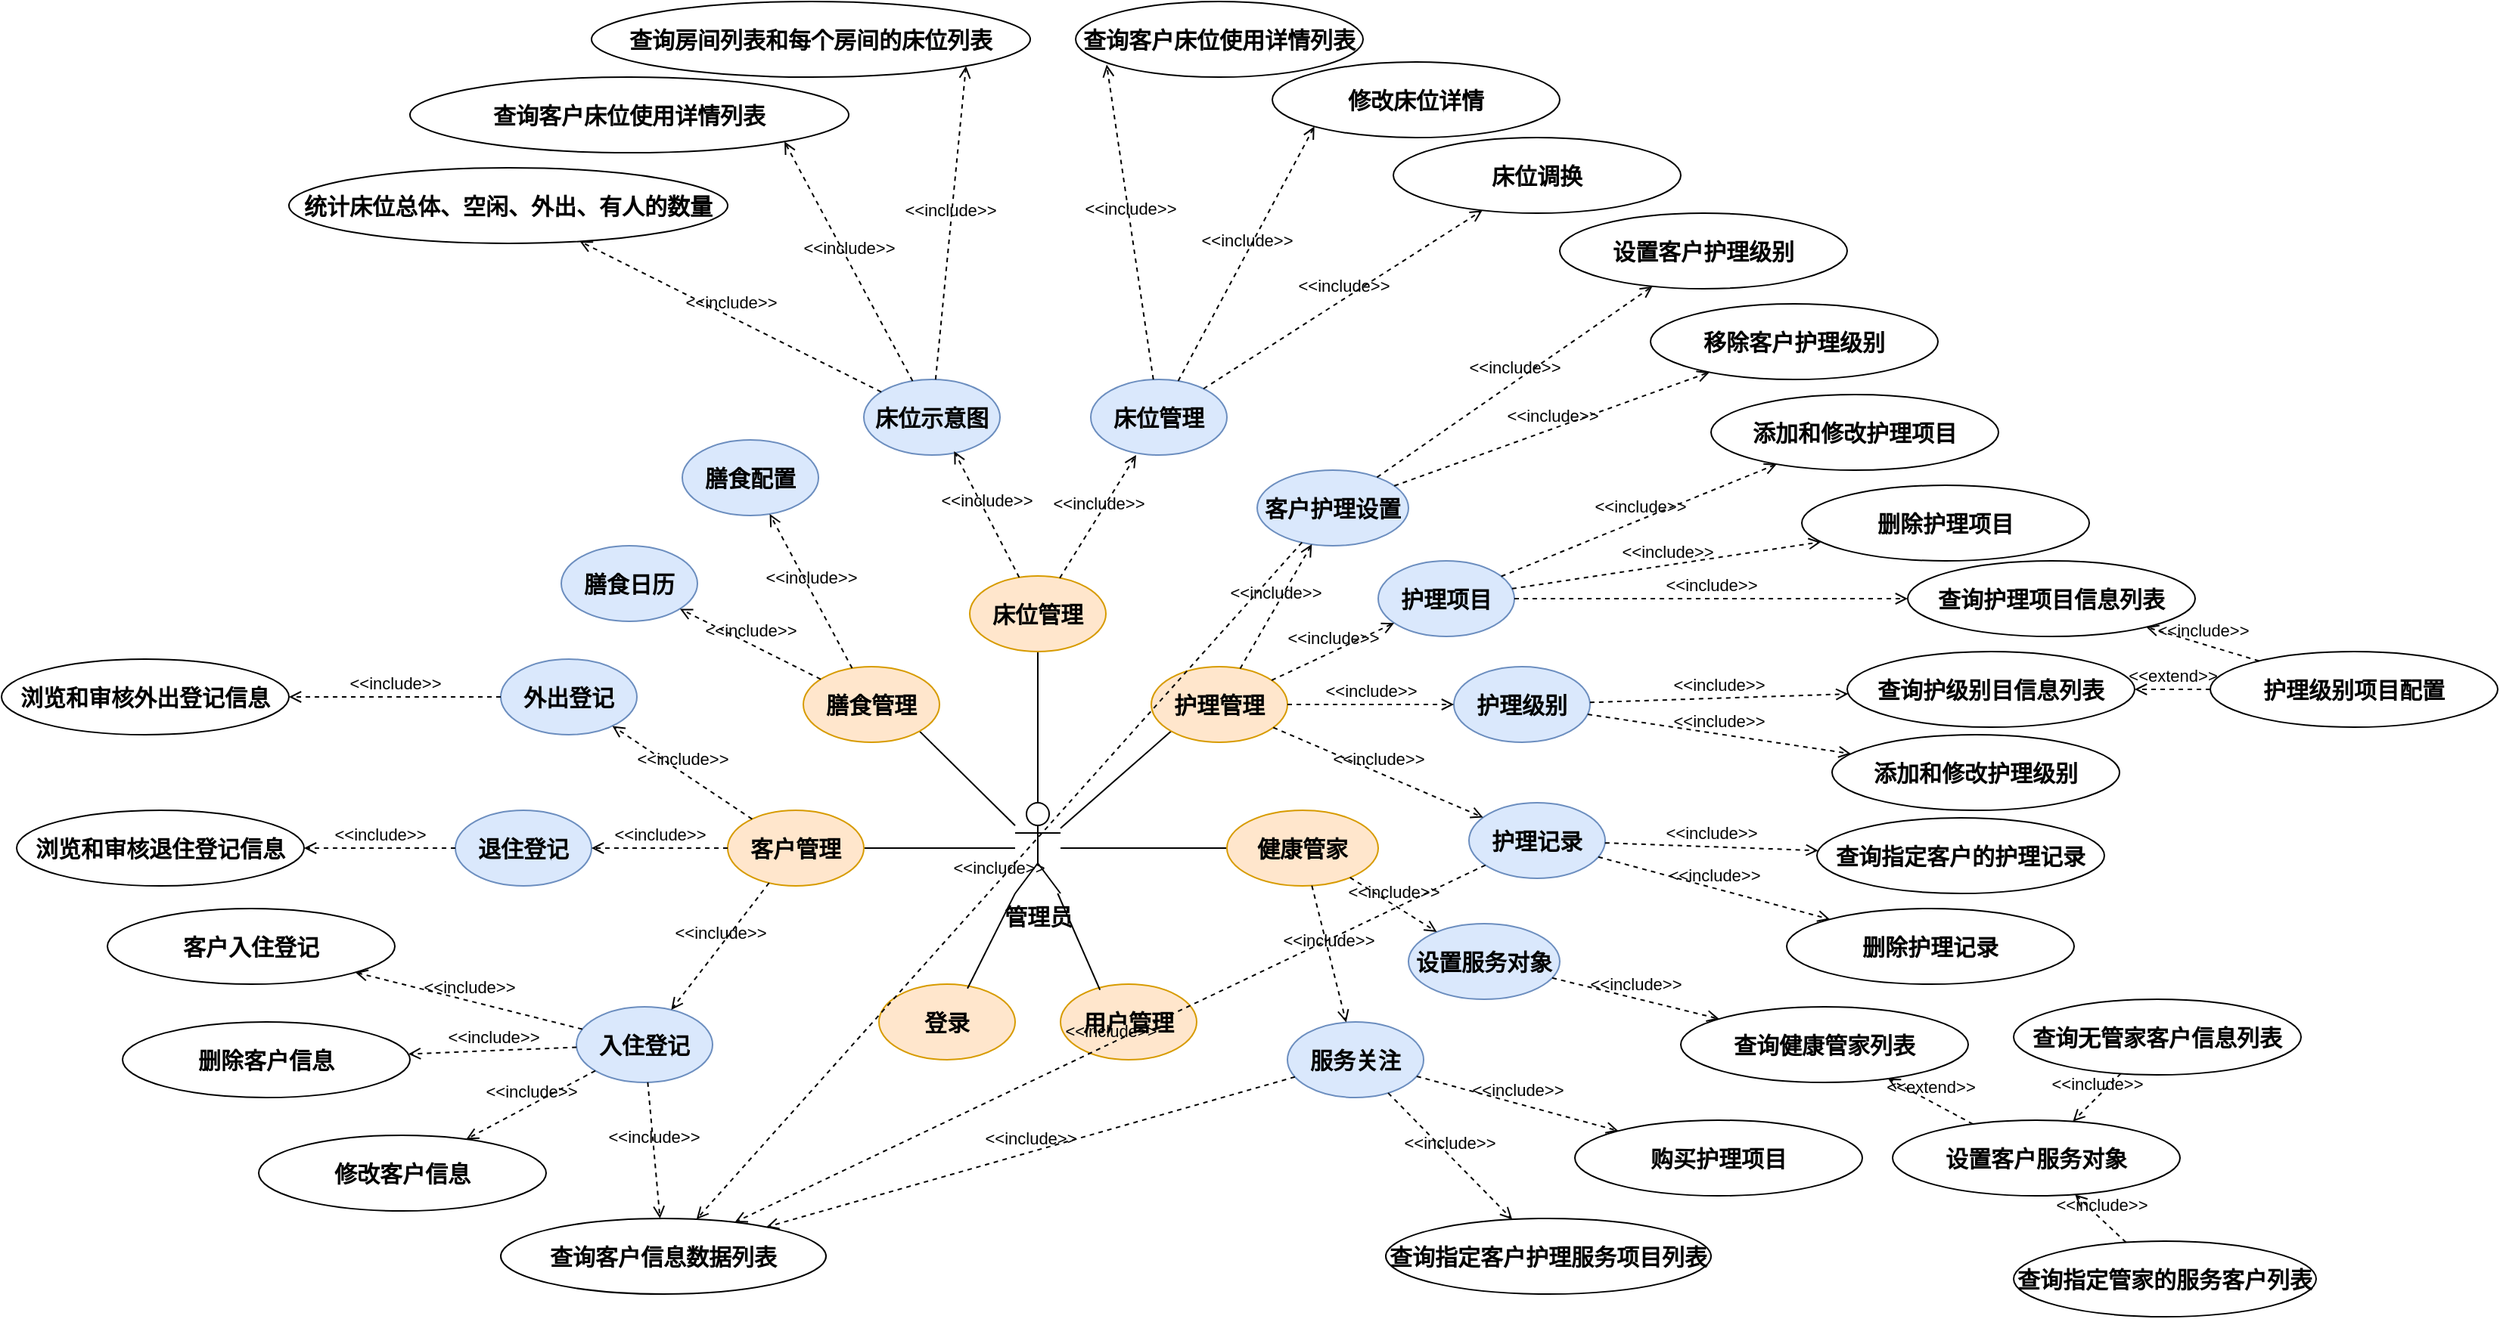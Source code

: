<mxfile>
    <diagram id="ldZKe99a0s3TlZ5kp_Uz" name="第 1 页">
        <mxGraphModel dx="2807" dy="2289" grid="1" gridSize="10" guides="1" tooltips="1" connect="1" arrows="1" fold="1" page="1" pageScale="1" pageWidth="827" pageHeight="1169" math="0" shadow="0">
            <root>
                <mxCell id="0"/>
                <mxCell id="1" parent="0"/>
                <mxCell id="337" style="edgeStyle=none;html=1;entryX=0.5;entryY=1;entryDx=0;entryDy=0;endArrow=none;endFill=0;" parent="1" source="2" target="278" edge="1">
                    <mxGeometry relative="1" as="geometry"/>
                </mxCell>
                <mxCell id="338" style="edgeStyle=none;html=1;entryX=0;entryY=1;entryDx=0;entryDy=0;endArrow=none;endFill=0;" parent="1" source="2" target="290" edge="1">
                    <mxGeometry relative="1" as="geometry"/>
                </mxCell>
                <mxCell id="339" style="edgeStyle=none;html=1;entryX=0;entryY=0.5;entryDx=0;entryDy=0;endArrow=none;endFill=0;" parent="1" source="2" target="291" edge="1">
                    <mxGeometry relative="1" as="geometry"/>
                </mxCell>
                <mxCell id="342" style="edgeStyle=none;html=1;endArrow=none;endFill=0;" parent="1" source="2" target="293" edge="1">
                    <mxGeometry relative="1" as="geometry"/>
                </mxCell>
                <mxCell id="343" style="edgeStyle=none;html=1;entryX=1;entryY=1;entryDx=0;entryDy=0;endArrow=none;endFill=0;" parent="1" source="2" target="294" edge="1">
                    <mxGeometry relative="1" as="geometry"/>
                </mxCell>
                <mxCell id="2" value="管理员&lt;div&gt;&lt;br&gt;&lt;/div&gt;" style="shape=umlActor;verticalLabelPosition=bottom;verticalAlign=top;html=1;fontStyle=1;fontSize=15;" parent="1" vertex="1">
                    <mxGeometry x="340" y="360" width="30" height="60" as="geometry"/>
                </mxCell>
                <mxCell id="277" value="登录" style="ellipse;whiteSpace=wrap;html=1;fontSize=15;fontStyle=1;fillColor=#ffe6cc;strokeColor=#d79b00;" parent="1" vertex="1">
                    <mxGeometry x="250" y="480" width="90" height="50" as="geometry"/>
                </mxCell>
                <mxCell id="278" value="床位管理" style="ellipse;whiteSpace=wrap;html=1;fontSize=15;fontStyle=1;fillColor=#ffe6cc;strokeColor=#d79b00;" parent="1" vertex="1">
                    <mxGeometry x="310" y="210" width="90" height="50" as="geometry"/>
                </mxCell>
                <mxCell id="290" value="护理管理" style="ellipse;whiteSpace=wrap;html=1;fontSize=15;fontStyle=1;fillColor=#ffe6cc;strokeColor=#d79b00;" parent="1" vertex="1">
                    <mxGeometry x="430" y="270" width="90" height="50" as="geometry"/>
                </mxCell>
                <mxCell id="291" value="健康管家" style="ellipse;whiteSpace=wrap;html=1;fontSize=15;fontStyle=1;fillColor=#ffe6cc;strokeColor=#d79b00;" parent="1" vertex="1">
                    <mxGeometry x="480" y="365" width="100" height="50" as="geometry"/>
                </mxCell>
                <mxCell id="292" value="用户管理" style="ellipse;whiteSpace=wrap;html=1;fontSize=15;fontStyle=1;fillColor=#ffe6cc;strokeColor=#d79b00;" parent="1" vertex="1">
                    <mxGeometry x="370" y="480" width="90" height="50" as="geometry"/>
                </mxCell>
                <mxCell id="293" value="客户管理" style="ellipse;whiteSpace=wrap;html=1;fontSize=15;fontStyle=1;fillColor=#ffe6cc;strokeColor=#d79b00;" parent="1" vertex="1">
                    <mxGeometry x="150" y="365" width="90" height="50" as="geometry"/>
                </mxCell>
                <mxCell id="294" value="膳食管理" style="ellipse;whiteSpace=wrap;html=1;fontSize=15;fontStyle=1;fillColor=#ffe6cc;strokeColor=#d79b00;" parent="1" vertex="1">
                    <mxGeometry x="200" y="270" width="90" height="50" as="geometry"/>
                </mxCell>
                <mxCell id="340" style="edgeStyle=none;html=1;entryX=0.29;entryY=0.076;entryDx=0;entryDy=0;entryPerimeter=0;endArrow=none;endFill=0;" parent="1" source="2" target="292" edge="1">
                    <mxGeometry relative="1" as="geometry"/>
                </mxCell>
                <mxCell id="341" style="edgeStyle=none;html=1;entryX=0.65;entryY=0.057;entryDx=0;entryDy=0;entryPerimeter=0;endArrow=none;endFill=0;" parent="1" source="2" target="277" edge="1">
                    <mxGeometry relative="1" as="geometry"/>
                </mxCell>
                <mxCell id="344" value="床位示意图" style="ellipse;whiteSpace=wrap;html=1;fontSize=15;fontStyle=1;fillColor=#dae8fc;strokeColor=#6c8ebf;" parent="1" vertex="1">
                    <mxGeometry x="240" y="80" width="90" height="50" as="geometry"/>
                </mxCell>
                <mxCell id="345" value="床位管理" style="ellipse;whiteSpace=wrap;html=1;fontSize=15;fontStyle=1;fillColor=#dae8fc;strokeColor=#6c8ebf;" parent="1" vertex="1">
                    <mxGeometry x="390" y="80" width="90" height="50" as="geometry"/>
                </mxCell>
                <mxCell id="346" value="&amp;lt;&amp;lt;include&amp;gt;&amp;gt;" style="html=1;verticalAlign=bottom;labelBackgroundColor=none;endArrow=open;endFill=0;dashed=1;entryX=0.663;entryY=0.949;entryDx=0;entryDy=0;entryPerimeter=0;" parent="1" source="278" target="344" edge="1">
                    <mxGeometry width="160" relative="1" as="geometry">
                        <mxPoint x="480" y="220" as="sourcePoint"/>
                        <mxPoint x="640" y="220" as="targetPoint"/>
                    </mxGeometry>
                </mxCell>
                <mxCell id="347" value="&amp;lt;&amp;lt;include&amp;gt;&amp;gt;" style="html=1;verticalAlign=bottom;labelBackgroundColor=none;endArrow=open;endFill=0;dashed=1;entryX=0.333;entryY=1;entryDx=0;entryDy=0;entryPerimeter=0;" parent="1" source="278" target="345" edge="1">
                    <mxGeometry width="160" relative="1" as="geometry">
                        <mxPoint x="613" y="234" as="sourcePoint"/>
                        <mxPoint x="570" y="150" as="targetPoint"/>
                    </mxGeometry>
                </mxCell>
                <mxCell id="348" value="客户护理设置" style="ellipse;whiteSpace=wrap;html=1;fontSize=15;fontStyle=1;fillColor=#dae8fc;strokeColor=#6c8ebf;" parent="1" vertex="1">
                    <mxGeometry x="500" y="140" width="100" height="50" as="geometry"/>
                </mxCell>
                <mxCell id="349" value="护理项目&lt;span style=&quot;font-family: monospace; font-size: 0px; font-weight: 400; text-align: start; text-wrap-mode: nowrap;&quot;&gt;%3CmxGraphModel%3E%3Croot%3E%3CmxCell%20id%3D%220%22%2F%3E%3CmxCell%20id%3D%221%22%20parent%3D%220%22%2F%3E%3CmxCell%20id%3D%222%22%20value%3D%22%E5%BA%8A%E4%BD%8D%E7%AE%A1%E7%90%86%22%20style%3D%22ellipse%3BwhiteSpace%3Dwrap%3Bhtml%3D1%3BfontSize%3D15%3BfontStyle%3D1%3BfillColor%3D%23dae8fc%3BstrokeColor%3D%236c8ebf%3B%22%20vertex%3D%221%22%20parent%3D%221%22%3E%3CmxGeometry%20x%3D%22390%22%20y%3D%2280%22%20width%3D%2290%22%20height%3D%2250%22%20as%3D%22geometry%22%2F%3E%3C%2FmxCell%3E%3C%2Froot%3E%3C%2FmxGraphModel%3E&lt;/span&gt;" style="ellipse;whiteSpace=wrap;html=1;fontSize=15;fontStyle=1;fillColor=#dae8fc;strokeColor=#6c8ebf;" parent="1" vertex="1">
                    <mxGeometry x="580" y="200" width="90" height="50" as="geometry"/>
                </mxCell>
                <mxCell id="350" value="护理级&lt;span style=&quot;font-family: monospace; font-size: 0px; font-weight: 400; text-align: start; text-wrap-mode: nowrap;&quot;&gt;%3CmxGraphModel%3E%3Croot%3E%3CmxCell%20id%3D%220%22%2F%3E%3CmxCell%20id%3D%221%22%20parent%3D%220%22%2F%3E%3CmxCell%20id%3D%222%22%20value%3D%22%E6%8A%A4%E7%90%86%E9%A1%B9%E7%9B%AE%26lt%3Bspan%20style%3D%26quot%3Bfont-family%3A%20monospace%3B%20font-size%3A%200px%3B%20font-weight%3A%20400%3B%20text-align%3A%20start%3B%20text-wrap-mode%3A%20nowrap%3B%26quot%3B%26gt%3B%253CmxGraphModel%253E%253Croot%253E%253CmxCell%2520id%253D%25220%2522%252F%253E%253CmxCell%2520id%253D%25221%2522%2520parent%253D%25220%2522%252F%253E%253CmxCell%2520id%253D%25222%2522%2520value%253D%2522%25E5%25BA%258A%25E4%25BD%258D%25E7%25AE%25A1%25E7%2590%2586%2522%2520style%253D%2522ellipse%253BwhiteSpace%253Dwrap%253Bhtml%253D1%253BfontSize%253D15%253BfontStyle%253D1%253BfillColor%253D%2523dae8fc%253BstrokeColor%253D%25236c8ebf%253B%2522%2520vertex%253D%25221%2522%2520parent%253D%25221%2522%253E%253CmxGeometry%2520x%253D%2522390%2522%2520y%253D%252280%2522%2520width%253D%252290%2522%2520height%253D%252250%2522%2520as%253D%2522geometry%2522%252F%253E%253C%252FmxCell%253E%253C%252Froot%253E%253C%252FmxGraphModel%253E%26lt%3B%2Fspan%26gt%3B%22%20style%3D%22ellipse%3BwhiteSpace%3Dwrap%3Bhtml%3D1%3BfontSize%3D15%3BfontStyle%3D1%3BfillColor%3D%23dae8fc%3BstrokeColor%3D%236c8ebf%3B%22%20vertex%3D%221%22%20parent%3D%221%22%3E%3CmxGeometry%20x%3D%22670%22%20y%3D%22260%22%20width%3D%2290%22%20height%3D%2250%22%20as%3D%22geometry%22%2F%3E%3C%2FmxCell%3E%3C%2Froot%3E%3C%2FmxGraphModel%3E&lt;/span&gt;别&lt;span style=&quot;font-family: monospace; font-size: 0px; font-weight: 400; text-align: start; text-wrap-mode: nowrap;&quot;&gt;%3CmxGraphModel%3E%3Croot%3E%3CmxCell%20id%3D%220%22%2F%3E%3CmxCell%20id%3D%221%22%20parent%3D%220%22%2F%3E%3CmxCell%20id%3D%222%22%20value%3D%22%E5%BA%8A%E4%BD%8D%E7%AE%A1%E7%90%86%22%20style%3D%22ellipse%3BwhiteSpace%3Dwrap%3Bhtml%3D1%3BfontSize%3D15%3BfontStyle%3D1%3BfillColor%3D%23dae8fc%3BstrokeColor%3D%236c8ebf%3B%22%20vertex%3D%221%22%20parent%3D%221%22%3E%3CmxGeometry%20x%3D%22390%22%20y%3D%2280%22%20width%3D%2290%22%20height%3D%2250%22%20as%3D%22geometry%22%2F%3E%3C%2FmxCell%3E%3C%2Froot%3E%3C%2FmxGraphModel%&lt;/span&gt;" style="ellipse;whiteSpace=wrap;html=1;fontSize=15;fontStyle=1;fillColor=#dae8fc;strokeColor=#6c8ebf;" parent="1" vertex="1">
                    <mxGeometry x="630" y="270" width="90" height="50" as="geometry"/>
                </mxCell>
                <mxCell id="351" value="护理记录" style="ellipse;whiteSpace=wrap;html=1;fontSize=15;fontStyle=1;fillColor=#dae8fc;strokeColor=#6c8ebf;" parent="1" vertex="1">
                    <mxGeometry x="640" y="360" width="90" height="50" as="geometry"/>
                </mxCell>
                <mxCell id="352" value="设置服务对象" style="ellipse;whiteSpace=wrap;html=1;fontSize=15;fontStyle=1;fillColor=#dae8fc;strokeColor=#6c8ebf;" parent="1" vertex="1">
                    <mxGeometry x="600" y="440" width="100" height="50" as="geometry"/>
                </mxCell>
                <mxCell id="353" value="服务关注" style="ellipse;whiteSpace=wrap;html=1;fontSize=15;fontStyle=1;fillColor=#dae8fc;strokeColor=#6c8ebf;" parent="1" vertex="1">
                    <mxGeometry x="520" y="505" width="90" height="50" as="geometry"/>
                </mxCell>
                <mxCell id="354" value="膳食配&lt;span style=&quot;font-family: monospace; font-size: 0px; font-weight: 400; text-align: start; text-wrap-mode: nowrap;&quot;&gt;%3CmxGraphModel%3E%3Croot%3E%3CmxCell%20id%3D%220%22%2F%3E%3CmxCell%20id%3D%221%22%20parent%3D%220%22%2F%3E%3CmxCell%20id%3D%222%22%20value%3D%22%E5%BA%8A%E4%BD%8D%E7%AE%A1%E7%90%86%22%20style%3D%22ellipse%3BwhiteSpace%3Dwrap%3Bhtml%3D1%3BfontSize%3D15%3BfontStyle%3D1%3BfillColor%3D%23dae8fc%3BstrokeColor%3D%236c8ebf%3B%22%20vertex%3D%221%22%20parent%3D%221%22%3E%3CmxGeometry%20x%3D%22390%22%20y%3D%2280%22%20width%3D%2290%22%20height%3D%2250%22%20as%3D%22geometry%22%2F%3E%3C%2FmxCell%3E%3C%2Froot%3E%3C%2FmxGraphModel%3E&lt;/span&gt;置" style="ellipse;whiteSpace=wrap;html=1;fontSize=15;fontStyle=1;fillColor=#dae8fc;strokeColor=#6c8ebf;" parent="1" vertex="1">
                    <mxGeometry x="120" y="120" width="90" height="50" as="geometry"/>
                </mxCell>
                <mxCell id="355" value="膳食日历&lt;span style=&quot;font-family: monospace; font-size: 0px; font-weight: 400; text-align: start; text-wrap-mode: nowrap;&quot;&gt;%3CmxGraphModel%3E%3Croot%3E%3CmxCell%20id%3D%220%22%2F%3E%3CmxCell%20id%3D%221%22%20parent%3D%220%22%2F%3E%3CmxCell%20id%3D%222%22%20value%3D%22%E5%BA%8A%E4%BD%8D%E7%AE%A1%E7%90%86%22%20style%3D%22ellipse%3BwhiteSpace%3Dwrap%3Bhtml%3D1%3BfontSize%3D15%3BfontStyle%3D1%3BfillColor%3D%23dae8fc%3BstrokeColor%3D%236c8ebf%3B%22%20vertex%3D%221%22%20parent%3D%221%22%3E%3CmxGeometry%20x%3D%22390%22%20y%3D%2280%22%20width%3D%2290%22%20height%3D%2250%22%20as%3D%22geometry%22%2F%3E%3C%2FmxCell%3E%3C%2Froot%3E%3C%2FmxGraphModel%&lt;/span&gt;" style="ellipse;whiteSpace=wrap;html=1;fontSize=15;fontStyle=1;fillColor=#dae8fc;strokeColor=#6c8ebf;" parent="1" vertex="1">
                    <mxGeometry x="40" y="190" width="90" height="50" as="geometry"/>
                </mxCell>
                <mxCell id="356" value="外出登记" style="ellipse;whiteSpace=wrap;html=1;fontSize=15;fontStyle=1;fillColor=#dae8fc;strokeColor=#6c8ebf;" parent="1" vertex="1">
                    <mxGeometry y="265" width="90" height="50" as="geometry"/>
                </mxCell>
                <mxCell id="357" value="退住登记" style="ellipse;whiteSpace=wrap;html=1;fontSize=15;fontStyle=1;fillColor=#dae8fc;strokeColor=#6c8ebf;" parent="1" vertex="1">
                    <mxGeometry x="-30" y="365" width="90" height="50" as="geometry"/>
                </mxCell>
                <mxCell id="358" value="入住登记" style="ellipse;whiteSpace=wrap;html=1;fontSize=15;fontStyle=1;fillColor=#dae8fc;strokeColor=#6c8ebf;" parent="1" vertex="1">
                    <mxGeometry x="50" y="495" width="90" height="50" as="geometry"/>
                </mxCell>
                <mxCell id="360" value="统计床位总体、空闲、外出、有人的数量" style="ellipse;whiteSpace=wrap;html=1;fontSize=15;fontStyle=1;" parent="1" vertex="1">
                    <mxGeometry x="-140" y="-60" width="290" height="50" as="geometry"/>
                </mxCell>
                <mxCell id="361" value="&amp;lt;&amp;lt;include&amp;gt;&amp;gt;" style="html=1;verticalAlign=bottom;labelBackgroundColor=none;endArrow=open;endFill=0;dashed=1;" parent="1" source="344" target="360" edge="1">
                    <mxGeometry width="160" relative="1" as="geometry">
                        <mxPoint x="243" y="64" as="sourcePoint"/>
                        <mxPoint x="200" y="-20" as="targetPoint"/>
                    </mxGeometry>
                </mxCell>
                <mxCell id="362" value="查询客户床位使用详情列表" style="ellipse;whiteSpace=wrap;html=1;fontSize=15;fontStyle=1;" parent="1" vertex="1">
                    <mxGeometry x="-60" y="-120" width="290" height="50" as="geometry"/>
                </mxCell>
                <mxCell id="363" value="查询房间列表和每个房间的床位列表" style="ellipse;whiteSpace=wrap;html=1;fontSize=15;fontStyle=1;" parent="1" vertex="1">
                    <mxGeometry x="60" y="-170" width="290" height="50" as="geometry"/>
                </mxCell>
                <mxCell id="364" value="&amp;lt;&amp;lt;include&amp;gt;&amp;gt;" style="html=1;verticalAlign=bottom;labelBackgroundColor=none;endArrow=open;endFill=0;dashed=1;entryX=1;entryY=1;entryDx=0;entryDy=0;" parent="1" source="344" target="362" edge="1">
                    <mxGeometry width="160" relative="1" as="geometry">
                        <mxPoint x="321" y="29" as="sourcePoint"/>
                        <mxPoint x="169" y="-50" as="targetPoint"/>
                    </mxGeometry>
                </mxCell>
                <mxCell id="365" value="&amp;lt;&amp;lt;include&amp;gt;&amp;gt;" style="html=1;verticalAlign=bottom;labelBackgroundColor=none;endArrow=open;endFill=0;dashed=1;entryX=1;entryY=1;entryDx=0;entryDy=0;" parent="1" source="344" target="363" edge="1">
                    <mxGeometry width="160" relative="1" as="geometry">
                        <mxPoint x="310" y="57.5" as="sourcePoint"/>
                        <mxPoint x="228" y="-87.5" as="targetPoint"/>
                    </mxGeometry>
                </mxCell>
                <mxCell id="366" value="查询客户床位使用详情列表" style="ellipse;whiteSpace=wrap;html=1;fontSize=15;fontStyle=1;" parent="1" vertex="1">
                    <mxGeometry x="380" y="-170" width="190" height="50" as="geometry"/>
                </mxCell>
                <mxCell id="367" value="修改床位详情" style="ellipse;whiteSpace=wrap;html=1;fontSize=15;fontStyle=1;" parent="1" vertex="1">
                    <mxGeometry x="510" y="-130" width="190" height="50" as="geometry"/>
                </mxCell>
                <mxCell id="368" value="床位调换" style="ellipse;whiteSpace=wrap;html=1;fontSize=15;fontStyle=1;" parent="1" vertex="1">
                    <mxGeometry x="590" y="-80" width="190" height="50" as="geometry"/>
                </mxCell>
                <mxCell id="369" value="&amp;lt;&amp;lt;include&amp;gt;&amp;gt;" style="html=1;verticalAlign=bottom;labelBackgroundColor=none;endArrow=open;endFill=0;dashed=1;" parent="1" source="345" target="368" edge="1">
                    <mxGeometry width="160" relative="1" as="geometry">
                        <mxPoint x="291" y="90" as="sourcePoint"/>
                        <mxPoint x="258" y="-117" as="targetPoint"/>
                    </mxGeometry>
                </mxCell>
                <mxCell id="370" value="&amp;lt;&amp;lt;include&amp;gt;&amp;gt;" style="html=1;verticalAlign=bottom;labelBackgroundColor=none;endArrow=open;endFill=0;dashed=1;entryX=0;entryY=1;entryDx=0;entryDy=0;" parent="1" source="345" target="367" edge="1">
                    <mxGeometry width="160" relative="1" as="geometry">
                        <mxPoint x="468" y="94" as="sourcePoint"/>
                        <mxPoint x="539" y="29" as="targetPoint"/>
                    </mxGeometry>
                </mxCell>
                <mxCell id="371" value="&amp;lt;&amp;lt;include&amp;gt;&amp;gt;" style="html=1;verticalAlign=bottom;labelBackgroundColor=none;endArrow=open;endFill=0;dashed=1;entryX=0.108;entryY=0.836;entryDx=0;entryDy=0;entryPerimeter=0;" parent="1" source="345" target="366" edge="1">
                    <mxGeometry width="160" relative="1" as="geometry">
                        <mxPoint x="478" y="104" as="sourcePoint"/>
                        <mxPoint x="549" y="39" as="targetPoint"/>
                    </mxGeometry>
                </mxCell>
                <mxCell id="372" value="&amp;lt;&amp;lt;include&amp;gt;&amp;gt;" style="html=1;verticalAlign=bottom;labelBackgroundColor=none;endArrow=open;endFill=0;dashed=1;" parent="1" source="290" target="348" edge="1">
                    <mxGeometry width="160" relative="1" as="geometry">
                        <mxPoint x="474" y="96" as="sourcePoint"/>
                        <mxPoint x="579" y="28" as="targetPoint"/>
                    </mxGeometry>
                </mxCell>
                <mxCell id="373" value="&amp;lt;&amp;lt;include&amp;gt;&amp;gt;" style="html=1;verticalAlign=bottom;labelBackgroundColor=none;endArrow=open;endFill=0;dashed=1;" parent="1" source="290" target="349" edge="1">
                    <mxGeometry width="160" relative="1" as="geometry">
                        <mxPoint x="490" y="281" as="sourcePoint"/>
                        <mxPoint x="545" y="199" as="targetPoint"/>
                    </mxGeometry>
                </mxCell>
                <mxCell id="374" value="&amp;lt;&amp;lt;include&amp;gt;&amp;gt;" style="html=1;verticalAlign=bottom;labelBackgroundColor=none;endArrow=open;endFill=0;dashed=1;" parent="1" source="290" target="350" edge="1">
                    <mxGeometry width="160" relative="1" as="geometry">
                        <mxPoint x="500" y="291" as="sourcePoint"/>
                        <mxPoint x="555" y="209" as="targetPoint"/>
                    </mxGeometry>
                </mxCell>
                <mxCell id="375" value="&amp;lt;&amp;lt;include&amp;gt;&amp;gt;" style="html=1;verticalAlign=bottom;labelBackgroundColor=none;endArrow=open;endFill=0;dashed=1;" parent="1" source="290" target="351" edge="1">
                    <mxGeometry width="160" relative="1" as="geometry">
                        <mxPoint x="510" y="301" as="sourcePoint"/>
                        <mxPoint x="565" y="219" as="targetPoint"/>
                    </mxGeometry>
                </mxCell>
                <mxCell id="377" value="设置客户护理&lt;span style=&quot;font-family: monospace; font-size: 0px; font-weight: 400; text-align: start; text-wrap-mode: nowrap;&quot;&gt;%3CmxGraphModel%3E%3Croot%3E%3CmxCell%20id%3D%220%22%2F%3E%3CmxCell%20id%3D%221%22%20parent%3D%220%22%2F%3E%3CmxCell%20id%3D%222%22%20value%3D%22%E5%BA%8A%E4%BD%8D%E8%B0%83%E6%8D%A2%22%20style%3D%22ellipse%3BwhiteSpace%3Dwrap%3Bhtml%3D1%3BfontSize%3D15%3BfontStyle%3D1%3B%22%20vertex%3D%221%22%20parent%3D%221%22%3E%3CmxGeometry%20x%3D%22510%22%20y%3D%22-30%22%20width%3D%22190%22%20height%3D%2250%22%20as%3D%22geometry%22%2F%3E%3C%2FmxCell%3E%3C%2Froot%3E%3C%2FmxGraphModel%3E&lt;/span&gt;级别" style="ellipse;whiteSpace=wrap;html=1;fontSize=15;fontStyle=1;" parent="1" vertex="1">
                    <mxGeometry x="700" y="-30" width="190" height="50" as="geometry"/>
                </mxCell>
                <mxCell id="378" value="移除客户护理&lt;span style=&quot;font-family: monospace; font-size: 0px; font-weight: 400; text-align: start; text-wrap-mode: nowrap;&quot;&gt;%3CmxGraphModel%3E%3Croot%3E%3CmxCell%20id%3D%220%22%2F%3E%3CmxCell%20id%3D%221%22%20parent%3D%220%22%2F%3E%3CmxCell%20id%3D%222%22%20value%3D%22%E5%BA%8A%E4%BD%8D%E8%B0%83%E6%8D%A2%22%20style%3D%22ellipse%3BwhiteSpace%3Dwrap%3Bhtml%3D1%3BfontSize%3D15%3BfontStyle%3D1%3B%22%20vertex%3D%221%22%20parent%3D%221%22%3E%3CmxGeometry%20x%3D%22510%22%20y%3D%22-30%22%20width%3D%22190%22%20height%3D%2250%22%20as%3D%22geometry%22%2F%3E%3C%2FmxCell%3E%3C%2Froot%3E%3C%2FmxGraphModel%3E&lt;/span&gt;级别" style="ellipse;whiteSpace=wrap;html=1;fontSize=15;fontStyle=1;" parent="1" vertex="1">
                    <mxGeometry x="760" y="30" width="190" height="50" as="geometry"/>
                </mxCell>
                <mxCell id="379" value="&amp;lt;&amp;lt;include&amp;gt;&amp;gt;" style="html=1;verticalAlign=bottom;labelBackgroundColor=none;endArrow=open;endFill=0;dashed=1;" parent="1" source="348" target="377" edge="1">
                    <mxGeometry width="160" relative="1" as="geometry">
                        <mxPoint x="472" y="95" as="sourcePoint"/>
                        <mxPoint x="574" y="19" as="targetPoint"/>
                    </mxGeometry>
                </mxCell>
                <mxCell id="380" value="&amp;lt;&amp;lt;include&amp;gt;&amp;gt;" style="html=1;verticalAlign=bottom;labelBackgroundColor=none;endArrow=open;endFill=0;dashed=1;" parent="1" source="348" target="378" edge="1">
                    <mxGeometry width="160" relative="1" as="geometry">
                        <mxPoint x="482" y="105" as="sourcePoint"/>
                        <mxPoint x="584" y="29" as="targetPoint"/>
                    </mxGeometry>
                </mxCell>
                <mxCell id="381" value="添加和修改护理项目" style="ellipse;whiteSpace=wrap;html=1;fontSize=15;fontStyle=1;" parent="1" vertex="1">
                    <mxGeometry x="800" y="90" width="190" height="50" as="geometry"/>
                </mxCell>
                <mxCell id="382" value="删除护理项目&lt;span style=&quot;font-family: monospace; font-size: 0px; font-weight: 400; text-align: start; text-wrap-mode: nowrap;&quot;&gt;%3CmxGraphModel%3E%3Croot%3E%3CmxCell%20id%3D%220%22%2F%3E%3CmxCell%20id%3D%221%22%20parent%3D%220%22%2F%3E%3CmxCell%20id%3D%222%22%20value%3D%22%E6%B7%BB%E5%8A%A0%E5%92%8C%E4%BF%AE%E6%94%B9%E6%8A%A4%E7%90%86%E9%A1%B9%E7%9B%AE%22%20style%3D%22ellipse%3BwhiteSpace%3Dwrap%3Bhtml%3D1%3BfontSize%3D15%3BfontStyle%3D1%3B%22%20vertex%3D%221%22%20parent%3D%221%22%3E%3CmxGeometry%20x%3D%22750%22%20y%3D%22140%22%20width%3D%22190%22%20height%3D%2250%22%20as%3D%22geometry%22%2F%3E%3C%2FmxCell%3E%3C%2Froot%3E%3C%2FmxGraphModel%3E&lt;/span&gt;" style="ellipse;whiteSpace=wrap;html=1;fontSize=15;fontStyle=1;" parent="1" vertex="1">
                    <mxGeometry x="860" y="150" width="190" height="50" as="geometry"/>
                </mxCell>
                <mxCell id="383" value="查询护理项目信息列表" style="ellipse;whiteSpace=wrap;html=1;fontSize=15;fontStyle=1;" parent="1" vertex="1">
                    <mxGeometry x="930" y="200" width="190" height="50" as="geometry"/>
                </mxCell>
                <mxCell id="384" value="&amp;lt;&amp;lt;include&amp;gt;&amp;gt;" style="html=1;verticalAlign=bottom;labelBackgroundColor=none;endArrow=open;endFill=0;dashed=1;" parent="1" source="349" target="381" edge="1">
                    <mxGeometry width="160" relative="1" as="geometry">
                        <mxPoint x="606" y="165" as="sourcePoint"/>
                        <mxPoint x="703" y="141" as="targetPoint"/>
                    </mxGeometry>
                </mxCell>
                <mxCell id="385" value="&amp;lt;&amp;lt;include&amp;gt;&amp;gt;" style="html=1;verticalAlign=bottom;labelBackgroundColor=none;endArrow=open;endFill=0;dashed=1;" parent="1" source="349" target="382" edge="1">
                    <mxGeometry width="160" relative="1" as="geometry">
                        <mxPoint x="616" y="175" as="sourcePoint"/>
                        <mxPoint x="713" y="151" as="targetPoint"/>
                    </mxGeometry>
                </mxCell>
                <mxCell id="386" value="&amp;lt;&amp;lt;include&amp;gt;&amp;gt;" style="html=1;verticalAlign=bottom;labelBackgroundColor=none;endArrow=open;endFill=0;dashed=1;" parent="1" source="349" target="383" edge="1">
                    <mxGeometry width="160" relative="1" as="geometry">
                        <mxPoint x="960" y="589" as="sourcePoint"/>
                        <mxPoint x="1057" y="565" as="targetPoint"/>
                    </mxGeometry>
                </mxCell>
                <mxCell id="387" value="护理级别项目配置" style="ellipse;whiteSpace=wrap;html=1;fontSize=15;fontStyle=1;" parent="1" vertex="1">
                    <mxGeometry x="1130" y="260" width="190" height="50" as="geometry"/>
                </mxCell>
                <mxCell id="388" value="&amp;lt;&amp;lt;include&amp;gt;&amp;gt;" style="html=1;verticalAlign=bottom;labelBackgroundColor=none;endArrow=open;endFill=0;dashed=1;" parent="1" source="387" target="383" edge="1">
                    <mxGeometry width="160" relative="1" as="geometry">
                        <mxPoint x="680" y="236" as="sourcePoint"/>
                        <mxPoint x="871" y="242" as="targetPoint"/>
                    </mxGeometry>
                </mxCell>
                <mxCell id="389" value="查询护级别目信息列表" style="ellipse;whiteSpace=wrap;html=1;fontSize=15;fontStyle=1;" parent="1" vertex="1">
                    <mxGeometry x="890" y="260" width="190" height="50" as="geometry"/>
                </mxCell>
                <mxCell id="390" value="添加和修改护理级别" style="ellipse;whiteSpace=wrap;html=1;fontSize=15;fontStyle=1;" parent="1" vertex="1">
                    <mxGeometry x="880" y="315" width="190" height="50" as="geometry"/>
                </mxCell>
                <mxCell id="391" value="&amp;lt;&amp;lt;extend&amp;gt;&amp;gt;" style="html=1;verticalAlign=bottom;labelBackgroundColor=none;endArrow=open;endFill=0;dashed=1;" parent="1" source="387" target="389" edge="1">
                    <mxGeometry width="160" relative="1" as="geometry">
                        <mxPoint x="770" y="490" as="sourcePoint"/>
                        <mxPoint x="930" y="490" as="targetPoint"/>
                    </mxGeometry>
                </mxCell>
                <mxCell id="392" value="&amp;lt;&amp;lt;include&amp;gt;&amp;gt;" style="html=1;verticalAlign=bottom;labelBackgroundColor=none;endArrow=open;endFill=0;dashed=1;" parent="1" source="350" target="389" edge="1">
                    <mxGeometry width="160" relative="1" as="geometry">
                        <mxPoint x="680" y="235" as="sourcePoint"/>
                        <mxPoint x="940" y="235" as="targetPoint"/>
                    </mxGeometry>
                </mxCell>
                <mxCell id="393" value="&amp;lt;&amp;lt;include&amp;gt;&amp;gt;" style="html=1;verticalAlign=bottom;labelBackgroundColor=none;endArrow=open;endFill=0;dashed=1;" parent="1" source="350" target="390" edge="1">
                    <mxGeometry width="160" relative="1" as="geometry">
                        <mxPoint x="690" y="245" as="sourcePoint"/>
                        <mxPoint x="950" y="245" as="targetPoint"/>
                    </mxGeometry>
                </mxCell>
                <mxCell id="394" value="查询指定客户的护理记录" style="ellipse;whiteSpace=wrap;html=1;fontSize=15;fontStyle=1;" parent="1" vertex="1">
                    <mxGeometry x="870" y="370" width="190" height="50" as="geometry"/>
                </mxCell>
                <mxCell id="395" value="删除护理记录" style="ellipse;whiteSpace=wrap;html=1;fontSize=15;fontStyle=1;" parent="1" vertex="1">
                    <mxGeometry x="850" y="430" width="190" height="50" as="geometry"/>
                </mxCell>
                <mxCell id="396" value="&amp;lt;&amp;lt;include&amp;gt;&amp;gt;" style="html=1;verticalAlign=bottom;labelBackgroundColor=none;endArrow=open;endFill=0;dashed=1;" parent="1" source="351" target="394" edge="1">
                    <mxGeometry width="160" relative="1" as="geometry">
                        <mxPoint x="728" y="311" as="sourcePoint"/>
                        <mxPoint x="902" y="338" as="targetPoint"/>
                    </mxGeometry>
                </mxCell>
                <mxCell id="397" value="&amp;lt;&amp;lt;include&amp;gt;&amp;gt;" style="html=1;verticalAlign=bottom;labelBackgroundColor=none;endArrow=open;endFill=0;dashed=1;" parent="1" source="351" target="395" edge="1">
                    <mxGeometry width="160" relative="1" as="geometry">
                        <mxPoint x="738" y="321" as="sourcePoint"/>
                        <mxPoint x="912" y="348" as="targetPoint"/>
                    </mxGeometry>
                </mxCell>
                <mxCell id="398" value="查询健康管家列表" style="ellipse;whiteSpace=wrap;html=1;fontSize=15;fontStyle=1;" parent="1" vertex="1">
                    <mxGeometry x="780" y="495" width="190" height="50" as="geometry"/>
                </mxCell>
                <mxCell id="399" value="&amp;lt;&amp;lt;include&amp;gt;&amp;gt;" style="html=1;verticalAlign=bottom;labelBackgroundColor=none;endArrow=open;endFill=0;dashed=1;" parent="1" source="352" target="398" edge="1">
                    <mxGeometry width="160" relative="1" as="geometry">
                        <mxPoint x="736" y="406" as="sourcePoint"/>
                        <mxPoint x="888" y="447" as="targetPoint"/>
                    </mxGeometry>
                </mxCell>
                <mxCell id="400" value="设置客户服务对象" style="ellipse;whiteSpace=wrap;html=1;fontSize=15;fontStyle=1;" parent="1" vertex="1">
                    <mxGeometry x="920" y="570" width="190" height="50" as="geometry"/>
                </mxCell>
                <mxCell id="402" value="&amp;lt;&amp;lt;include&amp;gt;&amp;gt;" style="html=1;verticalAlign=bottom;labelBackgroundColor=none;endArrow=open;endFill=0;dashed=1;" parent="1" source="291" target="352" edge="1">
                    <mxGeometry width="160" relative="1" as="geometry">
                        <mxPoint x="705" y="486" as="sourcePoint"/>
                        <mxPoint x="815" y="513" as="targetPoint"/>
                    </mxGeometry>
                </mxCell>
                <mxCell id="403" value="&amp;lt;&amp;lt;include&amp;gt;&amp;gt;" style="html=1;verticalAlign=bottom;labelBackgroundColor=none;endArrow=open;endFill=0;dashed=1;" parent="1" source="291" target="353" edge="1">
                    <mxGeometry width="160" relative="1" as="geometry">
                        <mxPoint x="715" y="496" as="sourcePoint"/>
                        <mxPoint x="825" y="523" as="targetPoint"/>
                    </mxGeometry>
                </mxCell>
                <mxCell id="404" value="&amp;lt;&amp;lt;extend&amp;gt;&amp;gt;" style="html=1;verticalAlign=bottom;labelBackgroundColor=none;endArrow=open;endFill=0;dashed=1;" parent="1" source="400" target="398" edge="1">
                    <mxGeometry width="160" relative="1" as="geometry">
                        <mxPoint x="1130" y="404.57" as="sourcePoint"/>
                        <mxPoint x="1080" y="404.57" as="targetPoint"/>
                    </mxGeometry>
                </mxCell>
                <mxCell id="405" value="查询指定管家的服务客户列表" style="ellipse;whiteSpace=wrap;html=1;fontSize=15;fontStyle=1;" parent="1" vertex="1">
                    <mxGeometry x="1000" y="650" width="200" height="50" as="geometry"/>
                </mxCell>
                <mxCell id="406" value="查询无管家客户信息列表" style="ellipse;whiteSpace=wrap;html=1;fontSize=15;fontStyle=1;" parent="1" vertex="1">
                    <mxGeometry x="1000" y="490" width="190" height="50" as="geometry"/>
                </mxCell>
                <mxCell id="407" value="&amp;lt;&amp;lt;include&amp;gt;&amp;gt;" style="html=1;verticalAlign=bottom;labelBackgroundColor=none;endArrow=open;endFill=0;dashed=1;" parent="1" source="405" target="400" edge="1">
                    <mxGeometry width="160" relative="1" as="geometry">
                        <mxPoint x="705" y="486" as="sourcePoint"/>
                        <mxPoint x="815" y="513" as="targetPoint"/>
                    </mxGeometry>
                </mxCell>
                <mxCell id="408" value="&amp;lt;&amp;lt;include&amp;gt;&amp;gt;" style="html=1;verticalAlign=bottom;labelBackgroundColor=none;endArrow=open;endFill=0;dashed=1;" parent="1" source="406" target="400" edge="1">
                    <mxGeometry width="160" relative="1" as="geometry">
                        <mxPoint x="715" y="496" as="sourcePoint"/>
                        <mxPoint x="825" y="523" as="targetPoint"/>
                    </mxGeometry>
                </mxCell>
                <mxCell id="409" value="购买护理项目" style="ellipse;whiteSpace=wrap;html=1;fontSize=15;fontStyle=1;" parent="1" vertex="1">
                    <mxGeometry x="710" y="570" width="190" height="50" as="geometry"/>
                </mxCell>
                <mxCell id="410" value="查询指定客户护理服务项目列表" style="ellipse;whiteSpace=wrap;html=1;fontSize=15;fontStyle=1;" parent="1" vertex="1">
                    <mxGeometry x="585" y="635" width="215" height="50" as="geometry"/>
                </mxCell>
                <mxCell id="411" value="&amp;lt;&amp;lt;include&amp;gt;&amp;gt;" style="html=1;verticalAlign=bottom;labelBackgroundColor=none;endArrow=open;endFill=0;dashed=1;" parent="1" source="353" target="409" edge="1">
                    <mxGeometry width="160" relative="1" as="geometry">
                        <mxPoint x="705" y="486" as="sourcePoint"/>
                        <mxPoint x="815" y="513" as="targetPoint"/>
                    </mxGeometry>
                </mxCell>
                <mxCell id="412" value="&amp;lt;&amp;lt;include&amp;gt;&amp;gt;" style="html=1;verticalAlign=bottom;labelBackgroundColor=none;endArrow=open;endFill=0;dashed=1;" parent="1" source="353" target="410" edge="1">
                    <mxGeometry width="160" relative="1" as="geometry">
                        <mxPoint x="715" y="496" as="sourcePoint"/>
                        <mxPoint x="825" y="523" as="targetPoint"/>
                    </mxGeometry>
                </mxCell>
                <mxCell id="414" value="&amp;lt;&amp;lt;include&amp;gt;&amp;gt;" style="html=1;verticalAlign=bottom;labelBackgroundColor=none;endArrow=open;endFill=0;dashed=1;" parent="1" source="294" edge="1" target="354">
                    <mxGeometry width="160" relative="1" as="geometry">
                        <mxPoint x="216.5" y="260" as="sourcePoint"/>
                        <mxPoint x="173.5" y="176" as="targetPoint"/>
                    </mxGeometry>
                </mxCell>
                <mxCell id="415" value="&amp;lt;&amp;lt;include&amp;gt;&amp;gt;" style="html=1;verticalAlign=bottom;labelBackgroundColor=none;endArrow=open;endFill=0;dashed=1;" edge="1" parent="1" source="294" target="355">
                    <mxGeometry width="160" relative="1" as="geometry">
                        <mxPoint x="186" y="292" as="sourcePoint"/>
                        <mxPoint x="124" y="190" as="targetPoint"/>
                    </mxGeometry>
                </mxCell>
                <mxCell id="416" value="&amp;lt;&amp;lt;include&amp;gt;&amp;gt;" style="html=1;verticalAlign=bottom;labelBackgroundColor=none;endArrow=open;endFill=0;dashed=1;" edge="1" parent="1" source="293" target="356">
                    <mxGeometry width="160" relative="1" as="geometry">
                        <mxPoint x="150" y="352" as="sourcePoint"/>
                        <mxPoint x="88" y="250" as="targetPoint"/>
                    </mxGeometry>
                </mxCell>
                <mxCell id="417" value="&amp;lt;&amp;lt;include&amp;gt;&amp;gt;" style="html=1;verticalAlign=bottom;labelBackgroundColor=none;endArrow=open;endFill=0;dashed=1;" edge="1" parent="1" source="293" target="357">
                    <mxGeometry width="160" relative="1" as="geometry">
                        <mxPoint x="171" y="399" as="sourcePoint"/>
                        <mxPoint x="69" y="351" as="targetPoint"/>
                    </mxGeometry>
                </mxCell>
                <mxCell id="418" value="&amp;lt;&amp;lt;include&amp;gt;&amp;gt;" style="html=1;verticalAlign=bottom;labelBackgroundColor=none;endArrow=open;endFill=0;dashed=1;" edge="1" parent="1" source="293" target="358">
                    <mxGeometry width="160" relative="1" as="geometry">
                        <mxPoint x="181" y="409" as="sourcePoint"/>
                        <mxPoint x="79" y="361" as="targetPoint"/>
                    </mxGeometry>
                </mxCell>
                <mxCell id="419" value="查询客户信息数据列表" style="ellipse;whiteSpace=wrap;html=1;fontSize=15;fontStyle=1;" vertex="1" parent="1">
                    <mxGeometry y="635" width="215" height="50" as="geometry"/>
                </mxCell>
                <mxCell id="420" value="&amp;lt;&amp;lt;include&amp;gt;&amp;gt;" style="html=1;verticalAlign=bottom;labelBackgroundColor=none;endArrow=open;endFill=0;dashed=1;" edge="1" parent="1" source="358" target="419">
                    <mxGeometry width="160" relative="1" as="geometry">
                        <mxPoint x="185" y="438" as="sourcePoint"/>
                        <mxPoint x="125" y="507" as="targetPoint"/>
                    </mxGeometry>
                </mxCell>
                <mxCell id="421" value="&amp;lt;&amp;lt;include&amp;gt;&amp;gt;" style="html=1;verticalAlign=bottom;labelBackgroundColor=none;endArrow=open;endFill=0;dashed=1;" edge="1" parent="1" source="348" target="419">
                    <mxGeometry width="160" relative="1" as="geometry">
                        <mxPoint x="124" y="553" as="sourcePoint"/>
                        <mxPoint x="207" y="650" as="targetPoint"/>
                    </mxGeometry>
                </mxCell>
                <mxCell id="422" value="&amp;lt;&amp;lt;include&amp;gt;&amp;gt;" style="html=1;verticalAlign=bottom;labelBackgroundColor=none;endArrow=open;endFill=0;dashed=1;" edge="1" parent="1" source="351" target="419">
                    <mxGeometry width="160" relative="1" as="geometry">
                        <mxPoint x="544" y="199" as="sourcePoint"/>
                        <mxPoint x="244" y="650" as="targetPoint"/>
                    </mxGeometry>
                </mxCell>
                <mxCell id="423" value="&amp;lt;&amp;lt;include&amp;gt;&amp;gt;" style="html=1;verticalAlign=bottom;labelBackgroundColor=none;endArrow=open;endFill=0;dashed=1;" edge="1" parent="1" source="353" target="419">
                    <mxGeometry width="160" relative="1" as="geometry">
                        <mxPoint x="554" y="209" as="sourcePoint"/>
                        <mxPoint x="254" y="660" as="targetPoint"/>
                    </mxGeometry>
                </mxCell>
                <mxCell id="424" value="修改客户信息" style="ellipse;whiteSpace=wrap;html=1;fontSize=15;fontStyle=1;" vertex="1" parent="1">
                    <mxGeometry x="-160" y="580" width="190" height="50" as="geometry"/>
                </mxCell>
                <mxCell id="425" value="删除客户信息" style="ellipse;whiteSpace=wrap;html=1;fontSize=15;fontStyle=1;" vertex="1" parent="1">
                    <mxGeometry x="-250" y="505" width="190" height="50" as="geometry"/>
                </mxCell>
                <mxCell id="426" value="客户入住登记" style="ellipse;whiteSpace=wrap;html=1;fontSize=15;fontStyle=1;" vertex="1" parent="1">
                    <mxGeometry x="-260" y="430" width="190" height="50" as="geometry"/>
                </mxCell>
                <mxCell id="427" value="&amp;lt;&amp;lt;include&amp;gt;&amp;gt;" style="html=1;verticalAlign=bottom;labelBackgroundColor=none;endArrow=open;endFill=0;dashed=1;" edge="1" parent="1" source="358" target="424">
                    <mxGeometry width="160" relative="1" as="geometry">
                        <mxPoint x="124" y="553" as="sourcePoint"/>
                        <mxPoint x="207" y="650" as="targetPoint"/>
                    </mxGeometry>
                </mxCell>
                <mxCell id="428" value="&amp;lt;&amp;lt;include&amp;gt;&amp;gt;" style="html=1;verticalAlign=bottom;labelBackgroundColor=none;endArrow=open;endFill=0;dashed=1;" edge="1" parent="1" source="358" target="425">
                    <mxGeometry width="160" relative="1" as="geometry">
                        <mxPoint x="75" y="549" as="sourcePoint"/>
                        <mxPoint x="-8" y="602" as="targetPoint"/>
                    </mxGeometry>
                </mxCell>
                <mxCell id="429" value="&amp;lt;&amp;lt;include&amp;gt;&amp;gt;" style="html=1;verticalAlign=bottom;labelBackgroundColor=none;endArrow=open;endFill=0;dashed=1;" edge="1" parent="1" source="358" target="426">
                    <mxGeometry width="160" relative="1" as="geometry">
                        <mxPoint x="64" y="540" as="sourcePoint"/>
                        <mxPoint x="-6" y="558" as="targetPoint"/>
                    </mxGeometry>
                </mxCell>
                <mxCell id="430" value="浏览和审核退住登记信息" style="ellipse;whiteSpace=wrap;html=1;fontSize=15;fontStyle=1;" vertex="1" parent="1">
                    <mxGeometry x="-320" y="365" width="190" height="50" as="geometry"/>
                </mxCell>
                <mxCell id="431" value="浏览和审核外出登记信息" style="ellipse;whiteSpace=wrap;html=1;fontSize=15;fontStyle=1;" vertex="1" parent="1">
                    <mxGeometry x="-330" y="265" width="190" height="50" as="geometry"/>
                </mxCell>
                <mxCell id="432" value="&amp;lt;&amp;lt;include&amp;gt;&amp;gt;" style="html=1;verticalAlign=bottom;labelBackgroundColor=none;endArrow=open;endFill=0;dashed=1;" edge="1" parent="1" source="357" target="430">
                    <mxGeometry width="160" relative="1" as="geometry">
                        <mxPoint x="-60" y="358.82" as="sourcePoint"/>
                        <mxPoint x="-150" y="358.82" as="targetPoint"/>
                    </mxGeometry>
                </mxCell>
                <mxCell id="433" value="&amp;lt;&amp;lt;include&amp;gt;&amp;gt;" style="html=1;verticalAlign=bottom;labelBackgroundColor=none;endArrow=open;endFill=0;dashed=1;" edge="1" parent="1" source="356" target="431">
                    <mxGeometry width="160" relative="1" as="geometry">
                        <mxPoint x="-150" y="248.82" as="sourcePoint"/>
                        <mxPoint x="-240" y="248.82" as="targetPoint"/>
                    </mxGeometry>
                </mxCell>
            </root>
        </mxGraphModel>
    </diagram>
</mxfile>